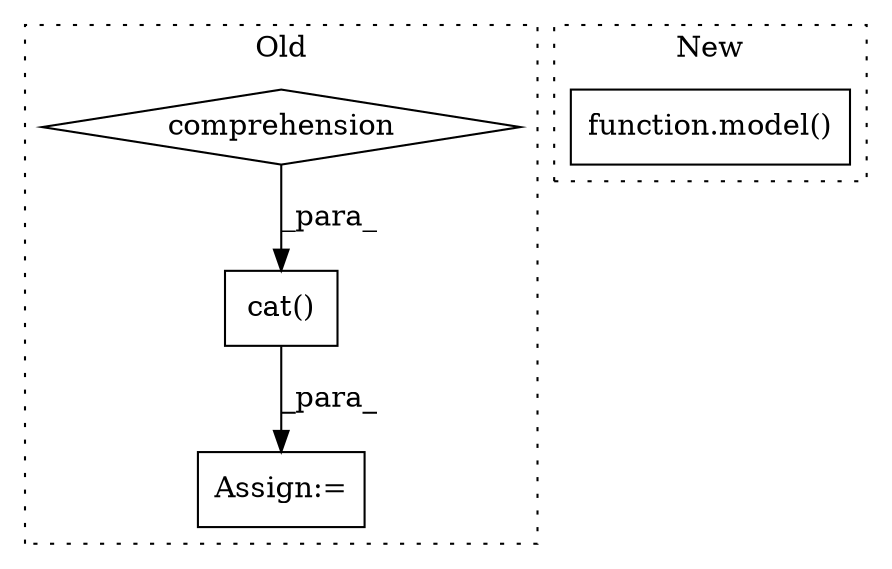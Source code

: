 digraph G {
subgraph cluster0 {
1 [label="cat()" a="75" s="4005,4050" l="10,8" shape="box"];
3 [label="comprehension" a="45" s="2107" l="3" shape="diamond"];
4 [label="Assign:=" a="68" s="3984" l="3" shape="box"];
label = "Old";
style="dotted";
}
subgraph cluster1 {
2 [label="function.model()" a="75" s="2905,2929" l="6,1" shape="box"];
label = "New";
style="dotted";
}
1 -> 4 [label="_para_"];
3 -> 1 [label="_para_"];
}